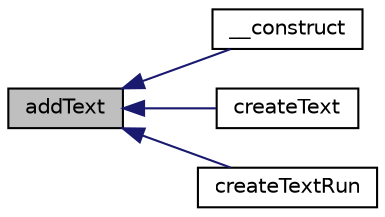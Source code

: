 digraph "addText"
{
  edge [fontname="Helvetica",fontsize="10",labelfontname="Helvetica",labelfontsize="10"];
  node [fontname="Helvetica",fontsize="10",shape=record];
  rankdir="LR";
  Node10 [label="addText",height=0.2,width=0.4,color="black", fillcolor="grey75", style="filled", fontcolor="black"];
  Node10 -> Node11 [dir="back",color="midnightblue",fontsize="10",style="solid",fontname="Helvetica"];
  Node11 [label="__construct",height=0.2,width=0.4,color="black", fillcolor="white", style="filled",URL="$class_p_h_p_excel___rich_text.html#abf9fa8698b55b4289d38a22bfe134d5f"];
  Node10 -> Node12 [dir="back",color="midnightblue",fontsize="10",style="solid",fontname="Helvetica"];
  Node12 [label="createText",height=0.2,width=0.4,color="black", fillcolor="white", style="filled",URL="$class_p_h_p_excel___rich_text.html#a77b3467841e91380648fabcd5ff18641"];
  Node10 -> Node13 [dir="back",color="midnightblue",fontsize="10",style="solid",fontname="Helvetica"];
  Node13 [label="createTextRun",height=0.2,width=0.4,color="black", fillcolor="white", style="filled",URL="$class_p_h_p_excel___rich_text.html#a66250f282c8a066ab72ee440f54e51f6"];
}
